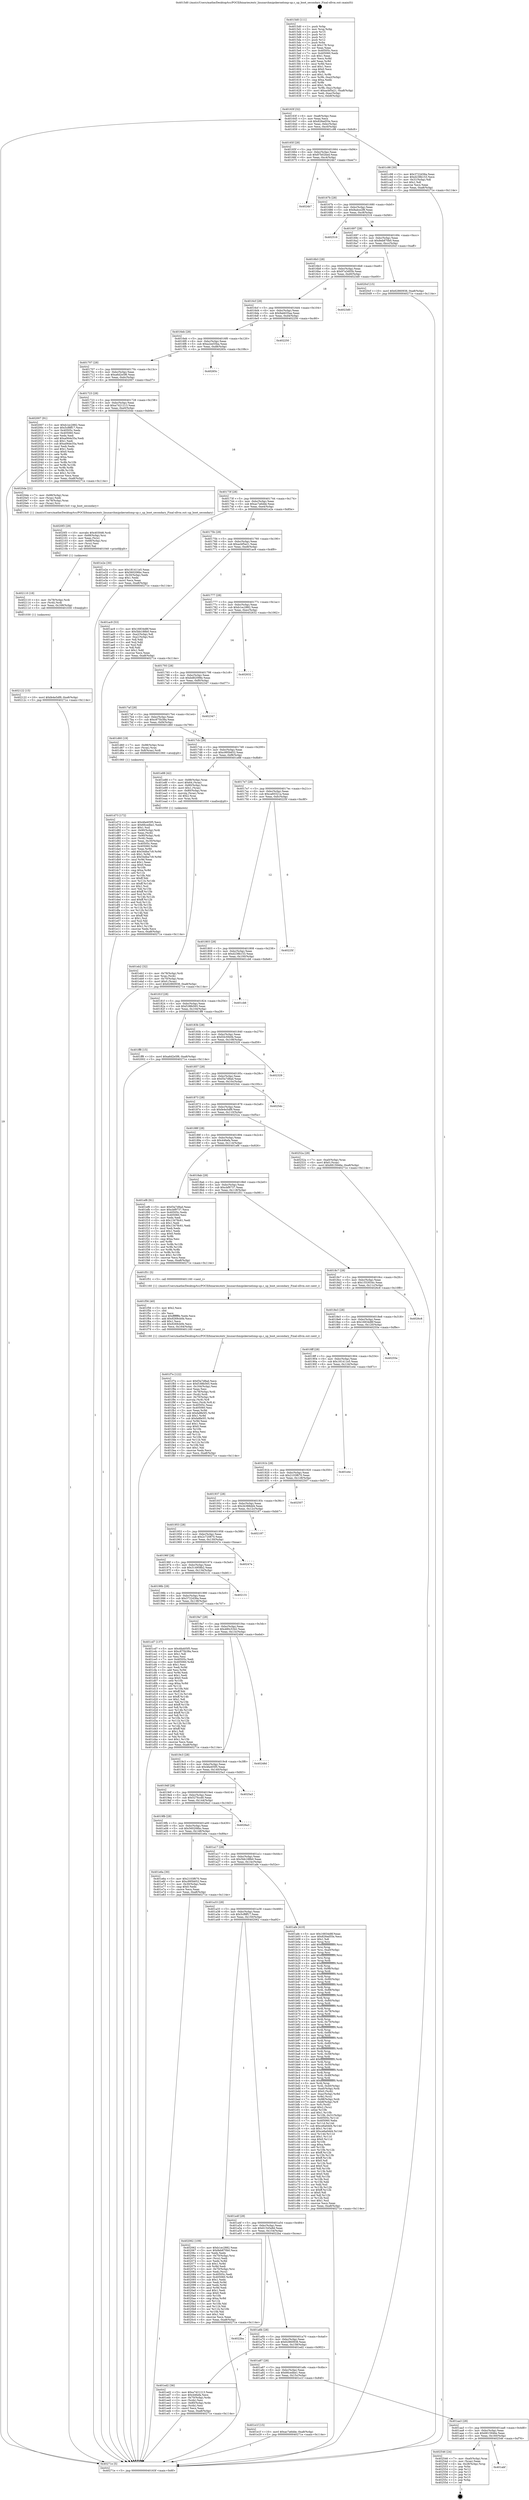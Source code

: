 digraph "0x4015d0" {
  label = "0x4015d0 (/mnt/c/Users/mathe/Desktop/tcc/POCII/binaries/extr_linuxarchmipskernelsmp-up.c_up_boot_secondary_Final-ollvm.out::main(0))"
  labelloc = "t"
  node[shape=record]

  Entry [label="",width=0.3,height=0.3,shape=circle,fillcolor=black,style=filled]
  "0x40163f" [label="{
     0x40163f [32]\l
     | [instrs]\l
     &nbsp;&nbsp;0x40163f \<+6\>: mov -0xa8(%rbp),%eax\l
     &nbsp;&nbsp;0x401645 \<+2\>: mov %eax,%ecx\l
     &nbsp;&nbsp;0x401647 \<+6\>: sub $0x826ed55e,%ecx\l
     &nbsp;&nbsp;0x40164d \<+6\>: mov %eax,-0xbc(%rbp)\l
     &nbsp;&nbsp;0x401653 \<+6\>: mov %ecx,-0xc0(%rbp)\l
     &nbsp;&nbsp;0x401659 \<+6\>: je 0000000000401c98 \<main+0x6c8\>\l
  }"]
  "0x401c98" [label="{
     0x401c98 [30]\l
     | [instrs]\l
     &nbsp;&nbsp;0x401c98 \<+5\>: mov $0x3722d36a,%eax\l
     &nbsp;&nbsp;0x401c9d \<+5\>: mov $0xd238b153,%ecx\l
     &nbsp;&nbsp;0x401ca2 \<+3\>: mov -0x31(%rbp),%dl\l
     &nbsp;&nbsp;0x401ca5 \<+3\>: test $0x1,%dl\l
     &nbsp;&nbsp;0x401ca8 \<+3\>: cmovne %ecx,%eax\l
     &nbsp;&nbsp;0x401cab \<+6\>: mov %eax,-0xa8(%rbp)\l
     &nbsp;&nbsp;0x401cb1 \<+5\>: jmp 000000000040271e \<main+0x114e\>\l
  }"]
  "0x40165f" [label="{
     0x40165f [28]\l
     | [instrs]\l
     &nbsp;&nbsp;0x40165f \<+5\>: jmp 0000000000401664 \<main+0x94\>\l
     &nbsp;&nbsp;0x401664 \<+6\>: mov -0xbc(%rbp),%eax\l
     &nbsp;&nbsp;0x40166a \<+5\>: sub $0x87b02bed,%eax\l
     &nbsp;&nbsp;0x40166f \<+6\>: mov %eax,-0xc4(%rbp)\l
     &nbsp;&nbsp;0x401675 \<+6\>: je 00000000004024b7 \<main+0xee7\>\l
  }"]
  Exit [label="",width=0.3,height=0.3,shape=circle,fillcolor=black,style=filled,peripheries=2]
  "0x4024b7" [label="{
     0x4024b7\l
  }", style=dashed]
  "0x40167b" [label="{
     0x40167b [28]\l
     | [instrs]\l
     &nbsp;&nbsp;0x40167b \<+5\>: jmp 0000000000401680 \<main+0xb0\>\l
     &nbsp;&nbsp;0x401680 \<+6\>: mov -0xbc(%rbp),%eax\l
     &nbsp;&nbsp;0x401686 \<+5\>: sub $0x8adce2f8,%eax\l
     &nbsp;&nbsp;0x40168b \<+6\>: mov %eax,-0xc8(%rbp)\l
     &nbsp;&nbsp;0x401691 \<+6\>: je 0000000000402516 \<main+0xf46\>\l
  }"]
  "0x401abf" [label="{
     0x401abf\l
  }", style=dashed]
  "0x402516" [label="{
     0x402516\l
  }", style=dashed]
  "0x401697" [label="{
     0x401697 [28]\l
     | [instrs]\l
     &nbsp;&nbsp;0x401697 \<+5\>: jmp 000000000040169c \<main+0xcc\>\l
     &nbsp;&nbsp;0x40169c \<+6\>: mov -0xbc(%rbp),%eax\l
     &nbsp;&nbsp;0x4016a2 \<+5\>: sub $0x8eb870b0,%eax\l
     &nbsp;&nbsp;0x4016a7 \<+6\>: mov %eax,-0xcc(%rbp)\l
     &nbsp;&nbsp;0x4016ad \<+6\>: je 00000000004020cf \<main+0xaff\>\l
  }"]
  "0x402546" [label="{
     0x402546 [24]\l
     | [instrs]\l
     &nbsp;&nbsp;0x402546 \<+7\>: mov -0xa0(%rbp),%rax\l
     &nbsp;&nbsp;0x40254d \<+2\>: mov (%rax),%eax\l
     &nbsp;&nbsp;0x40254f \<+4\>: lea -0x28(%rbp),%rsp\l
     &nbsp;&nbsp;0x402553 \<+1\>: pop %rbx\l
     &nbsp;&nbsp;0x402554 \<+2\>: pop %r12\l
     &nbsp;&nbsp;0x402556 \<+2\>: pop %r13\l
     &nbsp;&nbsp;0x402558 \<+2\>: pop %r14\l
     &nbsp;&nbsp;0x40255a \<+2\>: pop %r15\l
     &nbsp;&nbsp;0x40255c \<+1\>: pop %rbp\l
     &nbsp;&nbsp;0x40255d \<+1\>: ret\l
  }"]
  "0x4020cf" [label="{
     0x4020cf [15]\l
     | [instrs]\l
     &nbsp;&nbsp;0x4020cf \<+10\>: movl $0x62860938,-0xa8(%rbp)\l
     &nbsp;&nbsp;0x4020d9 \<+5\>: jmp 000000000040271e \<main+0x114e\>\l
  }"]
  "0x4016b3" [label="{
     0x4016b3 [28]\l
     | [instrs]\l
     &nbsp;&nbsp;0x4016b3 \<+5\>: jmp 00000000004016b8 \<main+0xe8\>\l
     &nbsp;&nbsp;0x4016b8 \<+6\>: mov -0xbc(%rbp),%eax\l
     &nbsp;&nbsp;0x4016be \<+5\>: sub $0x97a3d05b,%eax\l
     &nbsp;&nbsp;0x4016c3 \<+6\>: mov %eax,-0xd0(%rbp)\l
     &nbsp;&nbsp;0x4016c9 \<+6\>: je 00000000004023d0 \<main+0xe00\>\l
  }"]
  "0x402122" [label="{
     0x402122 [15]\l
     | [instrs]\l
     &nbsp;&nbsp;0x402122 \<+10\>: movl $0xfe4e5df9,-0xa8(%rbp)\l
     &nbsp;&nbsp;0x40212c \<+5\>: jmp 000000000040271e \<main+0x114e\>\l
  }"]
  "0x4023d0" [label="{
     0x4023d0\l
  }", style=dashed]
  "0x4016cf" [label="{
     0x4016cf [28]\l
     | [instrs]\l
     &nbsp;&nbsp;0x4016cf \<+5\>: jmp 00000000004016d4 \<main+0x104\>\l
     &nbsp;&nbsp;0x4016d4 \<+6\>: mov -0xbc(%rbp),%eax\l
     &nbsp;&nbsp;0x4016da \<+5\>: sub $0x9ab635aa,%eax\l
     &nbsp;&nbsp;0x4016df \<+6\>: mov %eax,-0xd4(%rbp)\l
     &nbsp;&nbsp;0x4016e5 \<+6\>: je 0000000000402250 \<main+0xc80\>\l
  }"]
  "0x402110" [label="{
     0x402110 [18]\l
     | [instrs]\l
     &nbsp;&nbsp;0x402110 \<+4\>: mov -0x78(%rbp),%rdi\l
     &nbsp;&nbsp;0x402114 \<+3\>: mov (%rdi),%rdi\l
     &nbsp;&nbsp;0x402117 \<+6\>: mov %eax,-0x168(%rbp)\l
     &nbsp;&nbsp;0x40211d \<+5\>: call 0000000000401030 \<free@plt\>\l
     | [calls]\l
     &nbsp;&nbsp;0x401030 \{1\} (unknown)\l
  }"]
  "0x402250" [label="{
     0x402250\l
  }", style=dashed]
  "0x4016eb" [label="{
     0x4016eb [28]\l
     | [instrs]\l
     &nbsp;&nbsp;0x4016eb \<+5\>: jmp 00000000004016f0 \<main+0x120\>\l
     &nbsp;&nbsp;0x4016f0 \<+6\>: mov -0xbc(%rbp),%eax\l
     &nbsp;&nbsp;0x4016f6 \<+5\>: sub $0xa2ee55ba,%eax\l
     &nbsp;&nbsp;0x4016fb \<+6\>: mov %eax,-0xd8(%rbp)\l
     &nbsp;&nbsp;0x401701 \<+6\>: je 000000000040265c \<main+0x108c\>\l
  }"]
  "0x4020f3" [label="{
     0x4020f3 [29]\l
     | [instrs]\l
     &nbsp;&nbsp;0x4020f3 \<+10\>: movabs $0x4030d6,%rdi\l
     &nbsp;&nbsp;0x4020fd \<+4\>: mov -0x68(%rbp),%rsi\l
     &nbsp;&nbsp;0x402101 \<+2\>: mov %eax,(%rsi)\l
     &nbsp;&nbsp;0x402103 \<+4\>: mov -0x68(%rbp),%rsi\l
     &nbsp;&nbsp;0x402107 \<+2\>: mov (%rsi),%esi\l
     &nbsp;&nbsp;0x402109 \<+2\>: mov $0x0,%al\l
     &nbsp;&nbsp;0x40210b \<+5\>: call 0000000000401040 \<printf@plt\>\l
     | [calls]\l
     &nbsp;&nbsp;0x401040 \{1\} (unknown)\l
  }"]
  "0x40265c" [label="{
     0x40265c\l
  }", style=dashed]
  "0x401707" [label="{
     0x401707 [28]\l
     | [instrs]\l
     &nbsp;&nbsp;0x401707 \<+5\>: jmp 000000000040170c \<main+0x13c\>\l
     &nbsp;&nbsp;0x40170c \<+6\>: mov -0xbc(%rbp),%eax\l
     &nbsp;&nbsp;0x401712 \<+5\>: sub $0xa6d2e5f6,%eax\l
     &nbsp;&nbsp;0x401717 \<+6\>: mov %eax,-0xdc(%rbp)\l
     &nbsp;&nbsp;0x40171d \<+6\>: je 0000000000402007 \<main+0xa37\>\l
  }"]
  "0x401f7e" [label="{
     0x401f7e [122]\l
     | [instrs]\l
     &nbsp;&nbsp;0x401f7e \<+5\>: mov $0xf3a7d8ad,%ecx\l
     &nbsp;&nbsp;0x401f83 \<+5\>: mov $0xf188b565,%edx\l
     &nbsp;&nbsp;0x401f88 \<+6\>: mov -0x164(%rbp),%esi\l
     &nbsp;&nbsp;0x401f8e \<+3\>: imul %eax,%esi\l
     &nbsp;&nbsp;0x401f91 \<+4\>: mov -0x78(%rbp),%rdi\l
     &nbsp;&nbsp;0x401f95 \<+3\>: mov (%rdi),%rdi\l
     &nbsp;&nbsp;0x401f98 \<+4\>: mov -0x70(%rbp),%r8\l
     &nbsp;&nbsp;0x401f9c \<+3\>: movslq (%r8),%r8\l
     &nbsp;&nbsp;0x401f9f \<+4\>: mov %esi,(%rdi,%r8,4)\l
     &nbsp;&nbsp;0x401fa3 \<+7\>: mov 0x40505c,%eax\l
     &nbsp;&nbsp;0x401faa \<+7\>: mov 0x405060,%esi\l
     &nbsp;&nbsp;0x401fb1 \<+3\>: mov %eax,%r9d\l
     &nbsp;&nbsp;0x401fb4 \<+7\>: add $0xfa8fe5f1,%r9d\l
     &nbsp;&nbsp;0x401fbb \<+4\>: sub $0x1,%r9d\l
     &nbsp;&nbsp;0x401fbf \<+7\>: sub $0xfa8fe5f1,%r9d\l
     &nbsp;&nbsp;0x401fc6 \<+4\>: imul %r9d,%eax\l
     &nbsp;&nbsp;0x401fca \<+3\>: and $0x1,%eax\l
     &nbsp;&nbsp;0x401fcd \<+3\>: cmp $0x0,%eax\l
     &nbsp;&nbsp;0x401fd0 \<+4\>: sete %r10b\l
     &nbsp;&nbsp;0x401fd4 \<+3\>: cmp $0xa,%esi\l
     &nbsp;&nbsp;0x401fd7 \<+4\>: setl %r11b\l
     &nbsp;&nbsp;0x401fdb \<+3\>: mov %r10b,%bl\l
     &nbsp;&nbsp;0x401fde \<+3\>: and %r11b,%bl\l
     &nbsp;&nbsp;0x401fe1 \<+3\>: xor %r11b,%r10b\l
     &nbsp;&nbsp;0x401fe4 \<+3\>: or %r10b,%bl\l
     &nbsp;&nbsp;0x401fe7 \<+3\>: test $0x1,%bl\l
     &nbsp;&nbsp;0x401fea \<+3\>: cmovne %edx,%ecx\l
     &nbsp;&nbsp;0x401fed \<+6\>: mov %ecx,-0xa8(%rbp)\l
     &nbsp;&nbsp;0x401ff3 \<+5\>: jmp 000000000040271e \<main+0x114e\>\l
  }"]
  "0x402007" [label="{
     0x402007 [91]\l
     | [instrs]\l
     &nbsp;&nbsp;0x402007 \<+5\>: mov $0xb1ec2882,%eax\l
     &nbsp;&nbsp;0x40200c \<+5\>: mov $0x5cf8ff17,%ecx\l
     &nbsp;&nbsp;0x402011 \<+7\>: mov 0x40505c,%edx\l
     &nbsp;&nbsp;0x402018 \<+7\>: mov 0x405060,%esi\l
     &nbsp;&nbsp;0x40201f \<+2\>: mov %edx,%edi\l
     &nbsp;&nbsp;0x402021 \<+6\>: add $0xa06de35a,%edi\l
     &nbsp;&nbsp;0x402027 \<+3\>: sub $0x1,%edi\l
     &nbsp;&nbsp;0x40202a \<+6\>: sub $0xa06de35a,%edi\l
     &nbsp;&nbsp;0x402030 \<+3\>: imul %edi,%edx\l
     &nbsp;&nbsp;0x402033 \<+3\>: and $0x1,%edx\l
     &nbsp;&nbsp;0x402036 \<+3\>: cmp $0x0,%edx\l
     &nbsp;&nbsp;0x402039 \<+4\>: sete %r8b\l
     &nbsp;&nbsp;0x40203d \<+3\>: cmp $0xa,%esi\l
     &nbsp;&nbsp;0x402040 \<+4\>: setl %r9b\l
     &nbsp;&nbsp;0x402044 \<+3\>: mov %r8b,%r10b\l
     &nbsp;&nbsp;0x402047 \<+3\>: and %r9b,%r10b\l
     &nbsp;&nbsp;0x40204a \<+3\>: xor %r9b,%r8b\l
     &nbsp;&nbsp;0x40204d \<+3\>: or %r8b,%r10b\l
     &nbsp;&nbsp;0x402050 \<+4\>: test $0x1,%r10b\l
     &nbsp;&nbsp;0x402054 \<+3\>: cmovne %ecx,%eax\l
     &nbsp;&nbsp;0x402057 \<+6\>: mov %eax,-0xa8(%rbp)\l
     &nbsp;&nbsp;0x40205d \<+5\>: jmp 000000000040271e \<main+0x114e\>\l
  }"]
  "0x401723" [label="{
     0x401723 [28]\l
     | [instrs]\l
     &nbsp;&nbsp;0x401723 \<+5\>: jmp 0000000000401728 \<main+0x158\>\l
     &nbsp;&nbsp;0x401728 \<+6\>: mov -0xbc(%rbp),%eax\l
     &nbsp;&nbsp;0x40172e \<+5\>: sub $0xa7421213,%eax\l
     &nbsp;&nbsp;0x401733 \<+6\>: mov %eax,-0xe0(%rbp)\l
     &nbsp;&nbsp;0x401739 \<+6\>: je 00000000004020de \<main+0xb0e\>\l
  }"]
  "0x401f56" [label="{
     0x401f56 [40]\l
     | [instrs]\l
     &nbsp;&nbsp;0x401f56 \<+5\>: mov $0x2,%ecx\l
     &nbsp;&nbsp;0x401f5b \<+1\>: cltd\l
     &nbsp;&nbsp;0x401f5c \<+2\>: idiv %ecx\l
     &nbsp;&nbsp;0x401f5e \<+6\>: imul $0xfffffffe,%edx,%ecx\l
     &nbsp;&nbsp;0x401f64 \<+6\>: add $0x9269cb0b,%ecx\l
     &nbsp;&nbsp;0x401f6a \<+3\>: add $0x1,%ecx\l
     &nbsp;&nbsp;0x401f6d \<+6\>: sub $0x9269cb0b,%ecx\l
     &nbsp;&nbsp;0x401f73 \<+6\>: mov %ecx,-0x164(%rbp)\l
     &nbsp;&nbsp;0x401f79 \<+5\>: call 0000000000401160 \<next_i\>\l
     | [calls]\l
     &nbsp;&nbsp;0x401160 \{1\} (/mnt/c/Users/mathe/Desktop/tcc/POCII/binaries/extr_linuxarchmipskernelsmp-up.c_up_boot_secondary_Final-ollvm.out::next_i)\l
  }"]
  "0x4020de" [label="{
     0x4020de [21]\l
     | [instrs]\l
     &nbsp;&nbsp;0x4020de \<+7\>: mov -0x88(%rbp),%rax\l
     &nbsp;&nbsp;0x4020e5 \<+2\>: mov (%rax),%edi\l
     &nbsp;&nbsp;0x4020e7 \<+4\>: mov -0x78(%rbp),%rax\l
     &nbsp;&nbsp;0x4020eb \<+3\>: mov (%rax),%rsi\l
     &nbsp;&nbsp;0x4020ee \<+5\>: call 00000000004015c0 \<up_boot_secondary\>\l
     | [calls]\l
     &nbsp;&nbsp;0x4015c0 \{1\} (/mnt/c/Users/mathe/Desktop/tcc/POCII/binaries/extr_linuxarchmipskernelsmp-up.c_up_boot_secondary_Final-ollvm.out::up_boot_secondary)\l
  }"]
  "0x40173f" [label="{
     0x40173f [28]\l
     | [instrs]\l
     &nbsp;&nbsp;0x40173f \<+5\>: jmp 0000000000401744 \<main+0x174\>\l
     &nbsp;&nbsp;0x401744 \<+6\>: mov -0xbc(%rbp),%eax\l
     &nbsp;&nbsp;0x40174a \<+5\>: sub $0xac7a6dde,%eax\l
     &nbsp;&nbsp;0x40174f \<+6\>: mov %eax,-0xe4(%rbp)\l
     &nbsp;&nbsp;0x401755 \<+6\>: je 0000000000401e2e \<main+0x85e\>\l
  }"]
  "0x401eb2" [label="{
     0x401eb2 [32]\l
     | [instrs]\l
     &nbsp;&nbsp;0x401eb2 \<+4\>: mov -0x78(%rbp),%rdi\l
     &nbsp;&nbsp;0x401eb6 \<+3\>: mov %rax,(%rdi)\l
     &nbsp;&nbsp;0x401eb9 \<+4\>: mov -0x70(%rbp),%rax\l
     &nbsp;&nbsp;0x401ebd \<+6\>: movl $0x0,(%rax)\l
     &nbsp;&nbsp;0x401ec3 \<+10\>: movl $0x62860938,-0xa8(%rbp)\l
     &nbsp;&nbsp;0x401ecd \<+5\>: jmp 000000000040271e \<main+0x114e\>\l
  }"]
  "0x401e2e" [label="{
     0x401e2e [30]\l
     | [instrs]\l
     &nbsp;&nbsp;0x401e2e \<+5\>: mov $0x181411e5,%eax\l
     &nbsp;&nbsp;0x401e33 \<+5\>: mov $0x560206bc,%ecx\l
     &nbsp;&nbsp;0x401e38 \<+3\>: mov -0x30(%rbp),%edx\l
     &nbsp;&nbsp;0x401e3b \<+3\>: cmp $0x1,%edx\l
     &nbsp;&nbsp;0x401e3e \<+3\>: cmovl %ecx,%eax\l
     &nbsp;&nbsp;0x401e41 \<+6\>: mov %eax,-0xa8(%rbp)\l
     &nbsp;&nbsp;0x401e47 \<+5\>: jmp 000000000040271e \<main+0x114e\>\l
  }"]
  "0x40175b" [label="{
     0x40175b [28]\l
     | [instrs]\l
     &nbsp;&nbsp;0x40175b \<+5\>: jmp 0000000000401760 \<main+0x190\>\l
     &nbsp;&nbsp;0x401760 \<+6\>: mov -0xbc(%rbp),%eax\l
     &nbsp;&nbsp;0x401766 \<+5\>: sub $0xacbf5a21,%eax\l
     &nbsp;&nbsp;0x40176b \<+6\>: mov %eax,-0xe8(%rbp)\l
     &nbsp;&nbsp;0x401771 \<+6\>: je 0000000000401ac9 \<main+0x4f9\>\l
  }"]
  "0x401aa3" [label="{
     0x401aa3 [28]\l
     | [instrs]\l
     &nbsp;&nbsp;0x401aa3 \<+5\>: jmp 0000000000401aa8 \<main+0x4d8\>\l
     &nbsp;&nbsp;0x401aa8 \<+6\>: mov -0xbc(%rbp),%eax\l
     &nbsp;&nbsp;0x401aae \<+5\>: sub $0x6815946e,%eax\l
     &nbsp;&nbsp;0x401ab3 \<+6\>: mov %eax,-0x160(%rbp)\l
     &nbsp;&nbsp;0x401ab9 \<+6\>: je 0000000000402546 \<main+0xf76\>\l
  }"]
  "0x401ac9" [label="{
     0x401ac9 [53]\l
     | [instrs]\l
     &nbsp;&nbsp;0x401ac9 \<+5\>: mov $0x16834d8f,%eax\l
     &nbsp;&nbsp;0x401ace \<+5\>: mov $0x5bb188b0,%ecx\l
     &nbsp;&nbsp;0x401ad3 \<+6\>: mov -0xa2(%rbp),%dl\l
     &nbsp;&nbsp;0x401ad9 \<+7\>: mov -0xa1(%rbp),%sil\l
     &nbsp;&nbsp;0x401ae0 \<+3\>: mov %dl,%dil\l
     &nbsp;&nbsp;0x401ae3 \<+3\>: and %sil,%dil\l
     &nbsp;&nbsp;0x401ae6 \<+3\>: xor %sil,%dl\l
     &nbsp;&nbsp;0x401ae9 \<+3\>: or %dl,%dil\l
     &nbsp;&nbsp;0x401aec \<+4\>: test $0x1,%dil\l
     &nbsp;&nbsp;0x401af0 \<+3\>: cmovne %ecx,%eax\l
     &nbsp;&nbsp;0x401af3 \<+6\>: mov %eax,-0xa8(%rbp)\l
     &nbsp;&nbsp;0x401af9 \<+5\>: jmp 000000000040271e \<main+0x114e\>\l
  }"]
  "0x401777" [label="{
     0x401777 [28]\l
     | [instrs]\l
     &nbsp;&nbsp;0x401777 \<+5\>: jmp 000000000040177c \<main+0x1ac\>\l
     &nbsp;&nbsp;0x40177c \<+6\>: mov -0xbc(%rbp),%eax\l
     &nbsp;&nbsp;0x401782 \<+5\>: sub $0xb1ec2882,%eax\l
     &nbsp;&nbsp;0x401787 \<+6\>: mov %eax,-0xec(%rbp)\l
     &nbsp;&nbsp;0x40178d \<+6\>: je 0000000000402632 \<main+0x1062\>\l
  }"]
  "0x40271e" [label="{
     0x40271e [5]\l
     | [instrs]\l
     &nbsp;&nbsp;0x40271e \<+5\>: jmp 000000000040163f \<main+0x6f\>\l
  }"]
  "0x4015d0" [label="{
     0x4015d0 [111]\l
     | [instrs]\l
     &nbsp;&nbsp;0x4015d0 \<+1\>: push %rbp\l
     &nbsp;&nbsp;0x4015d1 \<+3\>: mov %rsp,%rbp\l
     &nbsp;&nbsp;0x4015d4 \<+2\>: push %r15\l
     &nbsp;&nbsp;0x4015d6 \<+2\>: push %r14\l
     &nbsp;&nbsp;0x4015d8 \<+2\>: push %r13\l
     &nbsp;&nbsp;0x4015da \<+2\>: push %r12\l
     &nbsp;&nbsp;0x4015dc \<+1\>: push %rbx\l
     &nbsp;&nbsp;0x4015dd \<+7\>: sub $0x178,%rsp\l
     &nbsp;&nbsp;0x4015e4 \<+2\>: xor %eax,%eax\l
     &nbsp;&nbsp;0x4015e6 \<+7\>: mov 0x40505c,%ecx\l
     &nbsp;&nbsp;0x4015ed \<+7\>: mov 0x405060,%edx\l
     &nbsp;&nbsp;0x4015f4 \<+3\>: sub $0x1,%eax\l
     &nbsp;&nbsp;0x4015f7 \<+3\>: mov %ecx,%r8d\l
     &nbsp;&nbsp;0x4015fa \<+3\>: add %eax,%r8d\l
     &nbsp;&nbsp;0x4015fd \<+4\>: imul %r8d,%ecx\l
     &nbsp;&nbsp;0x401601 \<+3\>: and $0x1,%ecx\l
     &nbsp;&nbsp;0x401604 \<+3\>: cmp $0x0,%ecx\l
     &nbsp;&nbsp;0x401607 \<+4\>: sete %r9b\l
     &nbsp;&nbsp;0x40160b \<+4\>: and $0x1,%r9b\l
     &nbsp;&nbsp;0x40160f \<+7\>: mov %r9b,-0xa2(%rbp)\l
     &nbsp;&nbsp;0x401616 \<+3\>: cmp $0xa,%edx\l
     &nbsp;&nbsp;0x401619 \<+4\>: setl %r9b\l
     &nbsp;&nbsp;0x40161d \<+4\>: and $0x1,%r9b\l
     &nbsp;&nbsp;0x401621 \<+7\>: mov %r9b,-0xa1(%rbp)\l
     &nbsp;&nbsp;0x401628 \<+10\>: movl $0xacbf5a21,-0xa8(%rbp)\l
     &nbsp;&nbsp;0x401632 \<+6\>: mov %edi,-0xac(%rbp)\l
     &nbsp;&nbsp;0x401638 \<+7\>: mov %rsi,-0xb8(%rbp)\l
  }"]
  "0x401e1f" [label="{
     0x401e1f [15]\l
     | [instrs]\l
     &nbsp;&nbsp;0x401e1f \<+10\>: movl $0xac7a6dde,-0xa8(%rbp)\l
     &nbsp;&nbsp;0x401e29 \<+5\>: jmp 000000000040271e \<main+0x114e\>\l
  }"]
  "0x402632" [label="{
     0x402632\l
  }", style=dashed]
  "0x401793" [label="{
     0x401793 [28]\l
     | [instrs]\l
     &nbsp;&nbsp;0x401793 \<+5\>: jmp 0000000000401798 \<main+0x1c8\>\l
     &nbsp;&nbsp;0x401798 \<+6\>: mov -0xbc(%rbp),%eax\l
     &nbsp;&nbsp;0x40179e \<+5\>: sub $0xbd82098e,%eax\l
     &nbsp;&nbsp;0x4017a3 \<+6\>: mov %eax,-0xf0(%rbp)\l
     &nbsp;&nbsp;0x4017a9 \<+6\>: je 0000000000402347 \<main+0xd77\>\l
  }"]
  "0x401a87" [label="{
     0x401a87 [28]\l
     | [instrs]\l
     &nbsp;&nbsp;0x401a87 \<+5\>: jmp 0000000000401a8c \<main+0x4bc\>\l
     &nbsp;&nbsp;0x401a8c \<+6\>: mov -0xbc(%rbp),%eax\l
     &nbsp;&nbsp;0x401a92 \<+5\>: sub $0x66cedbe1,%eax\l
     &nbsp;&nbsp;0x401a97 \<+6\>: mov %eax,-0x15c(%rbp)\l
     &nbsp;&nbsp;0x401a9d \<+6\>: je 0000000000401e1f \<main+0x84f\>\l
  }"]
  "0x402347" [label="{
     0x402347\l
  }", style=dashed]
  "0x4017af" [label="{
     0x4017af [28]\l
     | [instrs]\l
     &nbsp;&nbsp;0x4017af \<+5\>: jmp 00000000004017b4 \<main+0x1e4\>\l
     &nbsp;&nbsp;0x4017b4 \<+6\>: mov -0xbc(%rbp),%eax\l
     &nbsp;&nbsp;0x4017ba \<+5\>: sub $0xc875b38a,%eax\l
     &nbsp;&nbsp;0x4017bf \<+6\>: mov %eax,-0xf4(%rbp)\l
     &nbsp;&nbsp;0x4017c5 \<+6\>: je 0000000000401d60 \<main+0x790\>\l
  }"]
  "0x401ed2" [label="{
     0x401ed2 [36]\l
     | [instrs]\l
     &nbsp;&nbsp;0x401ed2 \<+5\>: mov $0xa7421213,%eax\l
     &nbsp;&nbsp;0x401ed7 \<+5\>: mov $0x446efa,%ecx\l
     &nbsp;&nbsp;0x401edc \<+4\>: mov -0x70(%rbp),%rdx\l
     &nbsp;&nbsp;0x401ee0 \<+2\>: mov (%rdx),%esi\l
     &nbsp;&nbsp;0x401ee2 \<+4\>: mov -0x80(%rbp),%rdx\l
     &nbsp;&nbsp;0x401ee6 \<+2\>: cmp (%rdx),%esi\l
     &nbsp;&nbsp;0x401ee8 \<+3\>: cmovl %ecx,%eax\l
     &nbsp;&nbsp;0x401eeb \<+6\>: mov %eax,-0xa8(%rbp)\l
     &nbsp;&nbsp;0x401ef1 \<+5\>: jmp 000000000040271e \<main+0x114e\>\l
  }"]
  "0x401d60" [label="{
     0x401d60 [19]\l
     | [instrs]\l
     &nbsp;&nbsp;0x401d60 \<+7\>: mov -0x98(%rbp),%rax\l
     &nbsp;&nbsp;0x401d67 \<+3\>: mov (%rax),%rax\l
     &nbsp;&nbsp;0x401d6a \<+4\>: mov 0x8(%rax),%rdi\l
     &nbsp;&nbsp;0x401d6e \<+5\>: call 0000000000401060 \<atoi@plt\>\l
     | [calls]\l
     &nbsp;&nbsp;0x401060 \{1\} (unknown)\l
  }"]
  "0x4017cb" [label="{
     0x4017cb [28]\l
     | [instrs]\l
     &nbsp;&nbsp;0x4017cb \<+5\>: jmp 00000000004017d0 \<main+0x200\>\l
     &nbsp;&nbsp;0x4017d0 \<+6\>: mov -0xbc(%rbp),%eax\l
     &nbsp;&nbsp;0x4017d6 \<+5\>: sub $0xc995b652,%eax\l
     &nbsp;&nbsp;0x4017db \<+6\>: mov %eax,-0xf8(%rbp)\l
     &nbsp;&nbsp;0x4017e1 \<+6\>: je 0000000000401e88 \<main+0x8b8\>\l
  }"]
  "0x401a6b" [label="{
     0x401a6b [28]\l
     | [instrs]\l
     &nbsp;&nbsp;0x401a6b \<+5\>: jmp 0000000000401a70 \<main+0x4a0\>\l
     &nbsp;&nbsp;0x401a70 \<+6\>: mov -0xbc(%rbp),%eax\l
     &nbsp;&nbsp;0x401a76 \<+5\>: sub $0x62860938,%eax\l
     &nbsp;&nbsp;0x401a7b \<+6\>: mov %eax,-0x158(%rbp)\l
     &nbsp;&nbsp;0x401a81 \<+6\>: je 0000000000401ed2 \<main+0x902\>\l
  }"]
  "0x401e88" [label="{
     0x401e88 [42]\l
     | [instrs]\l
     &nbsp;&nbsp;0x401e88 \<+7\>: mov -0x88(%rbp),%rax\l
     &nbsp;&nbsp;0x401e8f \<+6\>: movl $0x64,(%rax)\l
     &nbsp;&nbsp;0x401e95 \<+4\>: mov -0x80(%rbp),%rax\l
     &nbsp;&nbsp;0x401e99 \<+6\>: movl $0x1,(%rax)\l
     &nbsp;&nbsp;0x401e9f \<+4\>: mov -0x80(%rbp),%rax\l
     &nbsp;&nbsp;0x401ea3 \<+3\>: movslq (%rax),%rax\l
     &nbsp;&nbsp;0x401ea6 \<+4\>: shl $0x2,%rax\l
     &nbsp;&nbsp;0x401eaa \<+3\>: mov %rax,%rdi\l
     &nbsp;&nbsp;0x401ead \<+5\>: call 0000000000401050 \<malloc@plt\>\l
     | [calls]\l
     &nbsp;&nbsp;0x401050 \{1\} (unknown)\l
  }"]
  "0x4017e7" [label="{
     0x4017e7 [28]\l
     | [instrs]\l
     &nbsp;&nbsp;0x4017e7 \<+5\>: jmp 00000000004017ec \<main+0x21c\>\l
     &nbsp;&nbsp;0x4017ec \<+6\>: mov -0xbc(%rbp),%eax\l
     &nbsp;&nbsp;0x4017f2 \<+5\>: sub $0xca60321a,%eax\l
     &nbsp;&nbsp;0x4017f7 \<+6\>: mov %eax,-0xfc(%rbp)\l
     &nbsp;&nbsp;0x4017fd \<+6\>: je 000000000040225f \<main+0xc8f\>\l
  }"]
  "0x4022ba" [label="{
     0x4022ba\l
  }", style=dashed]
  "0x40225f" [label="{
     0x40225f\l
  }", style=dashed]
  "0x401803" [label="{
     0x401803 [28]\l
     | [instrs]\l
     &nbsp;&nbsp;0x401803 \<+5\>: jmp 0000000000401808 \<main+0x238\>\l
     &nbsp;&nbsp;0x401808 \<+6\>: mov -0xbc(%rbp),%eax\l
     &nbsp;&nbsp;0x40180e \<+5\>: sub $0xd238b153,%eax\l
     &nbsp;&nbsp;0x401813 \<+6\>: mov %eax,-0x100(%rbp)\l
     &nbsp;&nbsp;0x401819 \<+6\>: je 0000000000401cb6 \<main+0x6e6\>\l
  }"]
  "0x401a4f" [label="{
     0x401a4f [28]\l
     | [instrs]\l
     &nbsp;&nbsp;0x401a4f \<+5\>: jmp 0000000000401a54 \<main+0x484\>\l
     &nbsp;&nbsp;0x401a54 \<+6\>: mov -0xbc(%rbp),%eax\l
     &nbsp;&nbsp;0x401a5a \<+5\>: sub $0x61545e8d,%eax\l
     &nbsp;&nbsp;0x401a5f \<+6\>: mov %eax,-0x154(%rbp)\l
     &nbsp;&nbsp;0x401a65 \<+6\>: je 00000000004022ba \<main+0xcea\>\l
  }"]
  "0x401cb6" [label="{
     0x401cb6\l
  }", style=dashed]
  "0x40181f" [label="{
     0x40181f [28]\l
     | [instrs]\l
     &nbsp;&nbsp;0x40181f \<+5\>: jmp 0000000000401824 \<main+0x254\>\l
     &nbsp;&nbsp;0x401824 \<+6\>: mov -0xbc(%rbp),%eax\l
     &nbsp;&nbsp;0x40182a \<+5\>: sub $0xf188b565,%eax\l
     &nbsp;&nbsp;0x40182f \<+6\>: mov %eax,-0x104(%rbp)\l
     &nbsp;&nbsp;0x401835 \<+6\>: je 0000000000401ff8 \<main+0xa28\>\l
  }"]
  "0x402062" [label="{
     0x402062 [109]\l
     | [instrs]\l
     &nbsp;&nbsp;0x402062 \<+5\>: mov $0xb1ec2882,%eax\l
     &nbsp;&nbsp;0x402067 \<+5\>: mov $0x8eb870b0,%ecx\l
     &nbsp;&nbsp;0x40206c \<+2\>: xor %edx,%edx\l
     &nbsp;&nbsp;0x40206e \<+4\>: mov -0x70(%rbp),%rsi\l
     &nbsp;&nbsp;0x402072 \<+2\>: mov (%rsi),%edi\l
     &nbsp;&nbsp;0x402074 \<+3\>: mov %edx,%r8d\l
     &nbsp;&nbsp;0x402077 \<+4\>: sub $0x1,%r8d\l
     &nbsp;&nbsp;0x40207b \<+3\>: sub %r8d,%edi\l
     &nbsp;&nbsp;0x40207e \<+4\>: mov -0x70(%rbp),%rsi\l
     &nbsp;&nbsp;0x402082 \<+2\>: mov %edi,(%rsi)\l
     &nbsp;&nbsp;0x402084 \<+7\>: mov 0x40505c,%edi\l
     &nbsp;&nbsp;0x40208b \<+8\>: mov 0x405060,%r8d\l
     &nbsp;&nbsp;0x402093 \<+3\>: sub $0x1,%edx\l
     &nbsp;&nbsp;0x402096 \<+3\>: mov %edi,%r9d\l
     &nbsp;&nbsp;0x402099 \<+3\>: add %edx,%r9d\l
     &nbsp;&nbsp;0x40209c \<+4\>: imul %r9d,%edi\l
     &nbsp;&nbsp;0x4020a0 \<+3\>: and $0x1,%edi\l
     &nbsp;&nbsp;0x4020a3 \<+3\>: cmp $0x0,%edi\l
     &nbsp;&nbsp;0x4020a6 \<+4\>: sete %r10b\l
     &nbsp;&nbsp;0x4020aa \<+4\>: cmp $0xa,%r8d\l
     &nbsp;&nbsp;0x4020ae \<+4\>: setl %r11b\l
     &nbsp;&nbsp;0x4020b2 \<+3\>: mov %r10b,%bl\l
     &nbsp;&nbsp;0x4020b5 \<+3\>: and %r11b,%bl\l
     &nbsp;&nbsp;0x4020b8 \<+3\>: xor %r11b,%r10b\l
     &nbsp;&nbsp;0x4020bb \<+3\>: or %r10b,%bl\l
     &nbsp;&nbsp;0x4020be \<+3\>: test $0x1,%bl\l
     &nbsp;&nbsp;0x4020c1 \<+3\>: cmovne %ecx,%eax\l
     &nbsp;&nbsp;0x4020c4 \<+6\>: mov %eax,-0xa8(%rbp)\l
     &nbsp;&nbsp;0x4020ca \<+5\>: jmp 000000000040271e \<main+0x114e\>\l
  }"]
  "0x401ff8" [label="{
     0x401ff8 [15]\l
     | [instrs]\l
     &nbsp;&nbsp;0x401ff8 \<+10\>: movl $0xa6d2e5f6,-0xa8(%rbp)\l
     &nbsp;&nbsp;0x402002 \<+5\>: jmp 000000000040271e \<main+0x114e\>\l
  }"]
  "0x40183b" [label="{
     0x40183b [28]\l
     | [instrs]\l
     &nbsp;&nbsp;0x40183b \<+5\>: jmp 0000000000401840 \<main+0x270\>\l
     &nbsp;&nbsp;0x401840 \<+6\>: mov -0xbc(%rbp),%eax\l
     &nbsp;&nbsp;0x401846 \<+5\>: sub $0xf2b30b0b,%eax\l
     &nbsp;&nbsp;0x40184b \<+6\>: mov %eax,-0x108(%rbp)\l
     &nbsp;&nbsp;0x401851 \<+6\>: je 0000000000402329 \<main+0xd59\>\l
  }"]
  "0x401d73" [label="{
     0x401d73 [172]\l
     | [instrs]\l
     &nbsp;&nbsp;0x401d73 \<+5\>: mov $0x4fa405f5,%ecx\l
     &nbsp;&nbsp;0x401d78 \<+5\>: mov $0x66cedbe1,%edx\l
     &nbsp;&nbsp;0x401d7d \<+3\>: mov $0x1,%sil\l
     &nbsp;&nbsp;0x401d80 \<+7\>: mov -0x90(%rbp),%rdi\l
     &nbsp;&nbsp;0x401d87 \<+2\>: mov %eax,(%rdi)\l
     &nbsp;&nbsp;0x401d89 \<+7\>: mov -0x90(%rbp),%rdi\l
     &nbsp;&nbsp;0x401d90 \<+2\>: mov (%rdi),%eax\l
     &nbsp;&nbsp;0x401d92 \<+3\>: mov %eax,-0x30(%rbp)\l
     &nbsp;&nbsp;0x401d95 \<+7\>: mov 0x40505c,%eax\l
     &nbsp;&nbsp;0x401d9c \<+8\>: mov 0x405060,%r8d\l
     &nbsp;&nbsp;0x401da4 \<+3\>: mov %eax,%r9d\l
     &nbsp;&nbsp;0x401da7 \<+7\>: add $0x54dba7c9,%r9d\l
     &nbsp;&nbsp;0x401dae \<+4\>: sub $0x1,%r9d\l
     &nbsp;&nbsp;0x401db2 \<+7\>: sub $0x54dba7c9,%r9d\l
     &nbsp;&nbsp;0x401db9 \<+4\>: imul %r9d,%eax\l
     &nbsp;&nbsp;0x401dbd \<+3\>: and $0x1,%eax\l
     &nbsp;&nbsp;0x401dc0 \<+3\>: cmp $0x0,%eax\l
     &nbsp;&nbsp;0x401dc3 \<+4\>: sete %r10b\l
     &nbsp;&nbsp;0x401dc7 \<+4\>: cmp $0xa,%r8d\l
     &nbsp;&nbsp;0x401dcb \<+4\>: setl %r11b\l
     &nbsp;&nbsp;0x401dcf \<+3\>: mov %r10b,%bl\l
     &nbsp;&nbsp;0x401dd2 \<+3\>: xor $0xff,%bl\l
     &nbsp;&nbsp;0x401dd5 \<+3\>: mov %r11b,%r14b\l
     &nbsp;&nbsp;0x401dd8 \<+4\>: xor $0xff,%r14b\l
     &nbsp;&nbsp;0x401ddc \<+4\>: xor $0x1,%sil\l
     &nbsp;&nbsp;0x401de0 \<+3\>: mov %bl,%r15b\l
     &nbsp;&nbsp;0x401de3 \<+4\>: and $0xff,%r15b\l
     &nbsp;&nbsp;0x401de7 \<+3\>: and %sil,%r10b\l
     &nbsp;&nbsp;0x401dea \<+3\>: mov %r14b,%r12b\l
     &nbsp;&nbsp;0x401ded \<+4\>: and $0xff,%r12b\l
     &nbsp;&nbsp;0x401df1 \<+3\>: and %sil,%r11b\l
     &nbsp;&nbsp;0x401df4 \<+3\>: or %r10b,%r15b\l
     &nbsp;&nbsp;0x401df7 \<+3\>: or %r11b,%r12b\l
     &nbsp;&nbsp;0x401dfa \<+3\>: xor %r12b,%r15b\l
     &nbsp;&nbsp;0x401dfd \<+3\>: or %r14b,%bl\l
     &nbsp;&nbsp;0x401e00 \<+3\>: xor $0xff,%bl\l
     &nbsp;&nbsp;0x401e03 \<+4\>: or $0x1,%sil\l
     &nbsp;&nbsp;0x401e07 \<+3\>: and %sil,%bl\l
     &nbsp;&nbsp;0x401e0a \<+3\>: or %bl,%r15b\l
     &nbsp;&nbsp;0x401e0d \<+4\>: test $0x1,%r15b\l
     &nbsp;&nbsp;0x401e11 \<+3\>: cmovne %edx,%ecx\l
     &nbsp;&nbsp;0x401e14 \<+6\>: mov %ecx,-0xa8(%rbp)\l
     &nbsp;&nbsp;0x401e1a \<+5\>: jmp 000000000040271e \<main+0x114e\>\l
  }"]
  "0x402329" [label="{
     0x402329\l
  }", style=dashed]
  "0x401857" [label="{
     0x401857 [28]\l
     | [instrs]\l
     &nbsp;&nbsp;0x401857 \<+5\>: jmp 000000000040185c \<main+0x28c\>\l
     &nbsp;&nbsp;0x40185c \<+6\>: mov -0xbc(%rbp),%eax\l
     &nbsp;&nbsp;0x401862 \<+5\>: sub $0xf3a7d8ad,%eax\l
     &nbsp;&nbsp;0x401867 \<+6\>: mov %eax,-0x10c(%rbp)\l
     &nbsp;&nbsp;0x40186d \<+6\>: je 00000000004025dc \<main+0x100c\>\l
  }"]
  "0x401a33" [label="{
     0x401a33 [28]\l
     | [instrs]\l
     &nbsp;&nbsp;0x401a33 \<+5\>: jmp 0000000000401a38 \<main+0x468\>\l
     &nbsp;&nbsp;0x401a38 \<+6\>: mov -0xbc(%rbp),%eax\l
     &nbsp;&nbsp;0x401a3e \<+5\>: sub $0x5cf8ff17,%eax\l
     &nbsp;&nbsp;0x401a43 \<+6\>: mov %eax,-0x150(%rbp)\l
     &nbsp;&nbsp;0x401a49 \<+6\>: je 0000000000402062 \<main+0xa92\>\l
  }"]
  "0x4025dc" [label="{
     0x4025dc\l
  }", style=dashed]
  "0x401873" [label="{
     0x401873 [28]\l
     | [instrs]\l
     &nbsp;&nbsp;0x401873 \<+5\>: jmp 0000000000401878 \<main+0x2a8\>\l
     &nbsp;&nbsp;0x401878 \<+6\>: mov -0xbc(%rbp),%eax\l
     &nbsp;&nbsp;0x40187e \<+5\>: sub $0xfe4e5df9,%eax\l
     &nbsp;&nbsp;0x401883 \<+6\>: mov %eax,-0x110(%rbp)\l
     &nbsp;&nbsp;0x401889 \<+6\>: je 000000000040252a \<main+0xf5a\>\l
  }"]
  "0x401afe" [label="{
     0x401afe [410]\l
     | [instrs]\l
     &nbsp;&nbsp;0x401afe \<+5\>: mov $0x16834d8f,%eax\l
     &nbsp;&nbsp;0x401b03 \<+5\>: mov $0x826ed55e,%ecx\l
     &nbsp;&nbsp;0x401b08 \<+2\>: mov $0x1,%dl\l
     &nbsp;&nbsp;0x401b0a \<+3\>: mov %rsp,%rsi\l
     &nbsp;&nbsp;0x401b0d \<+4\>: add $0xfffffffffffffff0,%rsi\l
     &nbsp;&nbsp;0x401b11 \<+3\>: mov %rsi,%rsp\l
     &nbsp;&nbsp;0x401b14 \<+7\>: mov %rsi,-0xa0(%rbp)\l
     &nbsp;&nbsp;0x401b1b \<+3\>: mov %rsp,%rsi\l
     &nbsp;&nbsp;0x401b1e \<+4\>: add $0xfffffffffffffff0,%rsi\l
     &nbsp;&nbsp;0x401b22 \<+3\>: mov %rsi,%rsp\l
     &nbsp;&nbsp;0x401b25 \<+3\>: mov %rsp,%rdi\l
     &nbsp;&nbsp;0x401b28 \<+4\>: add $0xfffffffffffffff0,%rdi\l
     &nbsp;&nbsp;0x401b2c \<+3\>: mov %rdi,%rsp\l
     &nbsp;&nbsp;0x401b2f \<+7\>: mov %rdi,-0x98(%rbp)\l
     &nbsp;&nbsp;0x401b36 \<+3\>: mov %rsp,%rdi\l
     &nbsp;&nbsp;0x401b39 \<+4\>: add $0xfffffffffffffff0,%rdi\l
     &nbsp;&nbsp;0x401b3d \<+3\>: mov %rdi,%rsp\l
     &nbsp;&nbsp;0x401b40 \<+7\>: mov %rdi,-0x90(%rbp)\l
     &nbsp;&nbsp;0x401b47 \<+3\>: mov %rsp,%rdi\l
     &nbsp;&nbsp;0x401b4a \<+4\>: add $0xfffffffffffffff0,%rdi\l
     &nbsp;&nbsp;0x401b4e \<+3\>: mov %rdi,%rsp\l
     &nbsp;&nbsp;0x401b51 \<+7\>: mov %rdi,-0x88(%rbp)\l
     &nbsp;&nbsp;0x401b58 \<+3\>: mov %rsp,%rdi\l
     &nbsp;&nbsp;0x401b5b \<+4\>: add $0xfffffffffffffff0,%rdi\l
     &nbsp;&nbsp;0x401b5f \<+3\>: mov %rdi,%rsp\l
     &nbsp;&nbsp;0x401b62 \<+4\>: mov %rdi,-0x80(%rbp)\l
     &nbsp;&nbsp;0x401b66 \<+3\>: mov %rsp,%rdi\l
     &nbsp;&nbsp;0x401b69 \<+4\>: add $0xfffffffffffffff0,%rdi\l
     &nbsp;&nbsp;0x401b6d \<+3\>: mov %rdi,%rsp\l
     &nbsp;&nbsp;0x401b70 \<+4\>: mov %rdi,-0x78(%rbp)\l
     &nbsp;&nbsp;0x401b74 \<+3\>: mov %rsp,%rdi\l
     &nbsp;&nbsp;0x401b77 \<+4\>: add $0xfffffffffffffff0,%rdi\l
     &nbsp;&nbsp;0x401b7b \<+3\>: mov %rdi,%rsp\l
     &nbsp;&nbsp;0x401b7e \<+4\>: mov %rdi,-0x70(%rbp)\l
     &nbsp;&nbsp;0x401b82 \<+3\>: mov %rsp,%rdi\l
     &nbsp;&nbsp;0x401b85 \<+4\>: add $0xfffffffffffffff0,%rdi\l
     &nbsp;&nbsp;0x401b89 \<+3\>: mov %rdi,%rsp\l
     &nbsp;&nbsp;0x401b8c \<+4\>: mov %rdi,-0x68(%rbp)\l
     &nbsp;&nbsp;0x401b90 \<+3\>: mov %rsp,%rdi\l
     &nbsp;&nbsp;0x401b93 \<+4\>: add $0xfffffffffffffff0,%rdi\l
     &nbsp;&nbsp;0x401b97 \<+3\>: mov %rdi,%rsp\l
     &nbsp;&nbsp;0x401b9a \<+4\>: mov %rdi,-0x60(%rbp)\l
     &nbsp;&nbsp;0x401b9e \<+3\>: mov %rsp,%rdi\l
     &nbsp;&nbsp;0x401ba1 \<+4\>: add $0xfffffffffffffff0,%rdi\l
     &nbsp;&nbsp;0x401ba5 \<+3\>: mov %rdi,%rsp\l
     &nbsp;&nbsp;0x401ba8 \<+4\>: mov %rdi,-0x58(%rbp)\l
     &nbsp;&nbsp;0x401bac \<+3\>: mov %rsp,%rdi\l
     &nbsp;&nbsp;0x401baf \<+4\>: add $0xfffffffffffffff0,%rdi\l
     &nbsp;&nbsp;0x401bb3 \<+3\>: mov %rdi,%rsp\l
     &nbsp;&nbsp;0x401bb6 \<+4\>: mov %rdi,-0x50(%rbp)\l
     &nbsp;&nbsp;0x401bba \<+3\>: mov %rsp,%rdi\l
     &nbsp;&nbsp;0x401bbd \<+4\>: add $0xfffffffffffffff0,%rdi\l
     &nbsp;&nbsp;0x401bc1 \<+3\>: mov %rdi,%rsp\l
     &nbsp;&nbsp;0x401bc4 \<+4\>: mov %rdi,-0x48(%rbp)\l
     &nbsp;&nbsp;0x401bc8 \<+3\>: mov %rsp,%rdi\l
     &nbsp;&nbsp;0x401bcb \<+4\>: add $0xfffffffffffffff0,%rdi\l
     &nbsp;&nbsp;0x401bcf \<+3\>: mov %rdi,%rsp\l
     &nbsp;&nbsp;0x401bd2 \<+4\>: mov %rdi,-0x40(%rbp)\l
     &nbsp;&nbsp;0x401bd6 \<+7\>: mov -0xa0(%rbp),%rdi\l
     &nbsp;&nbsp;0x401bdd \<+6\>: movl $0x0,(%rdi)\l
     &nbsp;&nbsp;0x401be3 \<+7\>: mov -0xac(%rbp),%r8d\l
     &nbsp;&nbsp;0x401bea \<+3\>: mov %r8d,(%rsi)\l
     &nbsp;&nbsp;0x401bed \<+7\>: mov -0x98(%rbp),%rdi\l
     &nbsp;&nbsp;0x401bf4 \<+7\>: mov -0xb8(%rbp),%r9\l
     &nbsp;&nbsp;0x401bfb \<+3\>: mov %r9,(%rdi)\l
     &nbsp;&nbsp;0x401bfe \<+3\>: cmpl $0x2,(%rsi)\l
     &nbsp;&nbsp;0x401c01 \<+4\>: setne %r10b\l
     &nbsp;&nbsp;0x401c05 \<+4\>: and $0x1,%r10b\l
     &nbsp;&nbsp;0x401c09 \<+4\>: mov %r10b,-0x31(%rbp)\l
     &nbsp;&nbsp;0x401c0d \<+8\>: mov 0x40505c,%r11d\l
     &nbsp;&nbsp;0x401c15 \<+7\>: mov 0x405060,%ebx\l
     &nbsp;&nbsp;0x401c1c \<+3\>: mov %r11d,%r14d\l
     &nbsp;&nbsp;0x401c1f \<+7\>: sub $0xce6a0dd4,%r14d\l
     &nbsp;&nbsp;0x401c26 \<+4\>: sub $0x1,%r14d\l
     &nbsp;&nbsp;0x401c2a \<+7\>: add $0xce6a0dd4,%r14d\l
     &nbsp;&nbsp;0x401c31 \<+4\>: imul %r14d,%r11d\l
     &nbsp;&nbsp;0x401c35 \<+4\>: and $0x1,%r11d\l
     &nbsp;&nbsp;0x401c39 \<+4\>: cmp $0x0,%r11d\l
     &nbsp;&nbsp;0x401c3d \<+4\>: sete %r10b\l
     &nbsp;&nbsp;0x401c41 \<+3\>: cmp $0xa,%ebx\l
     &nbsp;&nbsp;0x401c44 \<+4\>: setl %r15b\l
     &nbsp;&nbsp;0x401c48 \<+3\>: mov %r10b,%r12b\l
     &nbsp;&nbsp;0x401c4b \<+4\>: xor $0xff,%r12b\l
     &nbsp;&nbsp;0x401c4f \<+3\>: mov %r15b,%r13b\l
     &nbsp;&nbsp;0x401c52 \<+4\>: xor $0xff,%r13b\l
     &nbsp;&nbsp;0x401c56 \<+3\>: xor $0x0,%dl\l
     &nbsp;&nbsp;0x401c59 \<+3\>: mov %r12b,%sil\l
     &nbsp;&nbsp;0x401c5c \<+4\>: and $0x0,%sil\l
     &nbsp;&nbsp;0x401c60 \<+3\>: and %dl,%r10b\l
     &nbsp;&nbsp;0x401c63 \<+3\>: mov %r13b,%dil\l
     &nbsp;&nbsp;0x401c66 \<+4\>: and $0x0,%dil\l
     &nbsp;&nbsp;0x401c6a \<+3\>: and %dl,%r15b\l
     &nbsp;&nbsp;0x401c6d \<+3\>: or %r10b,%sil\l
     &nbsp;&nbsp;0x401c70 \<+3\>: or %r15b,%dil\l
     &nbsp;&nbsp;0x401c73 \<+3\>: xor %dil,%sil\l
     &nbsp;&nbsp;0x401c76 \<+3\>: or %r13b,%r12b\l
     &nbsp;&nbsp;0x401c79 \<+4\>: xor $0xff,%r12b\l
     &nbsp;&nbsp;0x401c7d \<+3\>: or $0x0,%dl\l
     &nbsp;&nbsp;0x401c80 \<+3\>: and %dl,%r12b\l
     &nbsp;&nbsp;0x401c83 \<+3\>: or %r12b,%sil\l
     &nbsp;&nbsp;0x401c86 \<+4\>: test $0x1,%sil\l
     &nbsp;&nbsp;0x401c8a \<+3\>: cmovne %ecx,%eax\l
     &nbsp;&nbsp;0x401c8d \<+6\>: mov %eax,-0xa8(%rbp)\l
     &nbsp;&nbsp;0x401c93 \<+5\>: jmp 000000000040271e \<main+0x114e\>\l
  }"]
  "0x40252a" [label="{
     0x40252a [28]\l
     | [instrs]\l
     &nbsp;&nbsp;0x40252a \<+7\>: mov -0xa0(%rbp),%rax\l
     &nbsp;&nbsp;0x402531 \<+6\>: movl $0x0,(%rax)\l
     &nbsp;&nbsp;0x402537 \<+10\>: movl $0x6815946e,-0xa8(%rbp)\l
     &nbsp;&nbsp;0x402541 \<+5\>: jmp 000000000040271e \<main+0x114e\>\l
  }"]
  "0x40188f" [label="{
     0x40188f [28]\l
     | [instrs]\l
     &nbsp;&nbsp;0x40188f \<+5\>: jmp 0000000000401894 \<main+0x2c4\>\l
     &nbsp;&nbsp;0x401894 \<+6\>: mov -0xbc(%rbp),%eax\l
     &nbsp;&nbsp;0x40189a \<+5\>: sub $0x446efa,%eax\l
     &nbsp;&nbsp;0x40189f \<+6\>: mov %eax,-0x114(%rbp)\l
     &nbsp;&nbsp;0x4018a5 \<+6\>: je 0000000000401ef6 \<main+0x926\>\l
  }"]
  "0x401a17" [label="{
     0x401a17 [28]\l
     | [instrs]\l
     &nbsp;&nbsp;0x401a17 \<+5\>: jmp 0000000000401a1c \<main+0x44c\>\l
     &nbsp;&nbsp;0x401a1c \<+6\>: mov -0xbc(%rbp),%eax\l
     &nbsp;&nbsp;0x401a22 \<+5\>: sub $0x5bb188b0,%eax\l
     &nbsp;&nbsp;0x401a27 \<+6\>: mov %eax,-0x14c(%rbp)\l
     &nbsp;&nbsp;0x401a2d \<+6\>: je 0000000000401afe \<main+0x52e\>\l
  }"]
  "0x401ef6" [label="{
     0x401ef6 [91]\l
     | [instrs]\l
     &nbsp;&nbsp;0x401ef6 \<+5\>: mov $0xf3a7d8ad,%eax\l
     &nbsp;&nbsp;0x401efb \<+5\>: mov $0xcbf9737,%ecx\l
     &nbsp;&nbsp;0x401f00 \<+7\>: mov 0x40505c,%edx\l
     &nbsp;&nbsp;0x401f07 \<+7\>: mov 0x405060,%esi\l
     &nbsp;&nbsp;0x401f0e \<+2\>: mov %edx,%edi\l
     &nbsp;&nbsp;0x401f10 \<+6\>: sub $0x13478c61,%edi\l
     &nbsp;&nbsp;0x401f16 \<+3\>: sub $0x1,%edi\l
     &nbsp;&nbsp;0x401f19 \<+6\>: add $0x13478c61,%edi\l
     &nbsp;&nbsp;0x401f1f \<+3\>: imul %edi,%edx\l
     &nbsp;&nbsp;0x401f22 \<+3\>: and $0x1,%edx\l
     &nbsp;&nbsp;0x401f25 \<+3\>: cmp $0x0,%edx\l
     &nbsp;&nbsp;0x401f28 \<+4\>: sete %r8b\l
     &nbsp;&nbsp;0x401f2c \<+3\>: cmp $0xa,%esi\l
     &nbsp;&nbsp;0x401f2f \<+4\>: setl %r9b\l
     &nbsp;&nbsp;0x401f33 \<+3\>: mov %r8b,%r10b\l
     &nbsp;&nbsp;0x401f36 \<+3\>: and %r9b,%r10b\l
     &nbsp;&nbsp;0x401f39 \<+3\>: xor %r9b,%r8b\l
     &nbsp;&nbsp;0x401f3c \<+3\>: or %r8b,%r10b\l
     &nbsp;&nbsp;0x401f3f \<+4\>: test $0x1,%r10b\l
     &nbsp;&nbsp;0x401f43 \<+3\>: cmovne %ecx,%eax\l
     &nbsp;&nbsp;0x401f46 \<+6\>: mov %eax,-0xa8(%rbp)\l
     &nbsp;&nbsp;0x401f4c \<+5\>: jmp 000000000040271e \<main+0x114e\>\l
  }"]
  "0x4018ab" [label="{
     0x4018ab [28]\l
     | [instrs]\l
     &nbsp;&nbsp;0x4018ab \<+5\>: jmp 00000000004018b0 \<main+0x2e0\>\l
     &nbsp;&nbsp;0x4018b0 \<+6\>: mov -0xbc(%rbp),%eax\l
     &nbsp;&nbsp;0x4018b6 \<+5\>: sub $0xcbf9737,%eax\l
     &nbsp;&nbsp;0x4018bb \<+6\>: mov %eax,-0x118(%rbp)\l
     &nbsp;&nbsp;0x4018c1 \<+6\>: je 0000000000401f51 \<main+0x981\>\l
  }"]
  "0x401e6a" [label="{
     0x401e6a [30]\l
     | [instrs]\l
     &nbsp;&nbsp;0x401e6a \<+5\>: mov $0x2103f670,%eax\l
     &nbsp;&nbsp;0x401e6f \<+5\>: mov $0xc995b652,%ecx\l
     &nbsp;&nbsp;0x401e74 \<+3\>: mov -0x30(%rbp),%edx\l
     &nbsp;&nbsp;0x401e77 \<+3\>: cmp $0x0,%edx\l
     &nbsp;&nbsp;0x401e7a \<+3\>: cmove %ecx,%eax\l
     &nbsp;&nbsp;0x401e7d \<+6\>: mov %eax,-0xa8(%rbp)\l
     &nbsp;&nbsp;0x401e83 \<+5\>: jmp 000000000040271e \<main+0x114e\>\l
  }"]
  "0x401f51" [label="{
     0x401f51 [5]\l
     | [instrs]\l
     &nbsp;&nbsp;0x401f51 \<+5\>: call 0000000000401160 \<next_i\>\l
     | [calls]\l
     &nbsp;&nbsp;0x401160 \{1\} (/mnt/c/Users/mathe/Desktop/tcc/POCII/binaries/extr_linuxarchmipskernelsmp-up.c_up_boot_secondary_Final-ollvm.out::next_i)\l
  }"]
  "0x4018c7" [label="{
     0x4018c7 [28]\l
     | [instrs]\l
     &nbsp;&nbsp;0x4018c7 \<+5\>: jmp 00000000004018cc \<main+0x2fc\>\l
     &nbsp;&nbsp;0x4018cc \<+6\>: mov -0xbc(%rbp),%eax\l
     &nbsp;&nbsp;0x4018d2 \<+5\>: sub $0x1553034c,%eax\l
     &nbsp;&nbsp;0x4018d7 \<+6\>: mov %eax,-0x11c(%rbp)\l
     &nbsp;&nbsp;0x4018dd \<+6\>: je 00000000004026c8 \<main+0x10f8\>\l
  }"]
  "0x4019fb" [label="{
     0x4019fb [28]\l
     | [instrs]\l
     &nbsp;&nbsp;0x4019fb \<+5\>: jmp 0000000000401a00 \<main+0x430\>\l
     &nbsp;&nbsp;0x401a00 \<+6\>: mov -0xbc(%rbp),%eax\l
     &nbsp;&nbsp;0x401a06 \<+5\>: sub $0x560206bc,%eax\l
     &nbsp;&nbsp;0x401a0b \<+6\>: mov %eax,-0x148(%rbp)\l
     &nbsp;&nbsp;0x401a11 \<+6\>: je 0000000000401e6a \<main+0x89a\>\l
  }"]
  "0x4026c8" [label="{
     0x4026c8\l
  }", style=dashed]
  "0x4018e3" [label="{
     0x4018e3 [28]\l
     | [instrs]\l
     &nbsp;&nbsp;0x4018e3 \<+5\>: jmp 00000000004018e8 \<main+0x318\>\l
     &nbsp;&nbsp;0x4018e8 \<+6\>: mov -0xbc(%rbp),%eax\l
     &nbsp;&nbsp;0x4018ee \<+5\>: sub $0x16834d8f,%eax\l
     &nbsp;&nbsp;0x4018f3 \<+6\>: mov %eax,-0x120(%rbp)\l
     &nbsp;&nbsp;0x4018f9 \<+6\>: je 000000000040255e \<main+0xf8e\>\l
  }"]
  "0x4026a3" [label="{
     0x4026a3\l
  }", style=dashed]
  "0x40255e" [label="{
     0x40255e\l
  }", style=dashed]
  "0x4018ff" [label="{
     0x4018ff [28]\l
     | [instrs]\l
     &nbsp;&nbsp;0x4018ff \<+5\>: jmp 0000000000401904 \<main+0x334\>\l
     &nbsp;&nbsp;0x401904 \<+6\>: mov -0xbc(%rbp),%eax\l
     &nbsp;&nbsp;0x40190a \<+5\>: sub $0x181411e5,%eax\l
     &nbsp;&nbsp;0x40190f \<+6\>: mov %eax,-0x124(%rbp)\l
     &nbsp;&nbsp;0x401915 \<+6\>: je 0000000000401e4c \<main+0x87c\>\l
  }"]
  "0x4019df" [label="{
     0x4019df [28]\l
     | [instrs]\l
     &nbsp;&nbsp;0x4019df \<+5\>: jmp 00000000004019e4 \<main+0x414\>\l
     &nbsp;&nbsp;0x4019e4 \<+6\>: mov -0xbc(%rbp),%eax\l
     &nbsp;&nbsp;0x4019ea \<+5\>: sub $0x527fccd0,%eax\l
     &nbsp;&nbsp;0x4019ef \<+6\>: mov %eax,-0x144(%rbp)\l
     &nbsp;&nbsp;0x4019f5 \<+6\>: je 00000000004026a3 \<main+0x10d3\>\l
  }"]
  "0x401e4c" [label="{
     0x401e4c\l
  }", style=dashed]
  "0x40191b" [label="{
     0x40191b [28]\l
     | [instrs]\l
     &nbsp;&nbsp;0x40191b \<+5\>: jmp 0000000000401920 \<main+0x350\>\l
     &nbsp;&nbsp;0x401920 \<+6\>: mov -0xbc(%rbp),%eax\l
     &nbsp;&nbsp;0x401926 \<+5\>: sub $0x2103f670,%eax\l
     &nbsp;&nbsp;0x40192b \<+6\>: mov %eax,-0x128(%rbp)\l
     &nbsp;&nbsp;0x401931 \<+6\>: je 0000000000402507 \<main+0xf37\>\l
  }"]
  "0x4025a3" [label="{
     0x4025a3\l
  }", style=dashed]
  "0x402507" [label="{
     0x402507\l
  }", style=dashed]
  "0x401937" [label="{
     0x401937 [28]\l
     | [instrs]\l
     &nbsp;&nbsp;0x401937 \<+5\>: jmp 000000000040193c \<main+0x36c\>\l
     &nbsp;&nbsp;0x40193c \<+6\>: mov -0xbc(%rbp),%eax\l
     &nbsp;&nbsp;0x401942 \<+5\>: sub $0x2b388dd4,%eax\l
     &nbsp;&nbsp;0x401947 \<+6\>: mov %eax,-0x12c(%rbp)\l
     &nbsp;&nbsp;0x40194d \<+6\>: je 0000000000402187 \<main+0xbb7\>\l
  }"]
  "0x4019c3" [label="{
     0x4019c3 [28]\l
     | [instrs]\l
     &nbsp;&nbsp;0x4019c3 \<+5\>: jmp 00000000004019c8 \<main+0x3f8\>\l
     &nbsp;&nbsp;0x4019c8 \<+6\>: mov -0xbc(%rbp),%eax\l
     &nbsp;&nbsp;0x4019ce \<+5\>: sub $0x4fa405f5,%eax\l
     &nbsp;&nbsp;0x4019d3 \<+6\>: mov %eax,-0x140(%rbp)\l
     &nbsp;&nbsp;0x4019d9 \<+6\>: je 00000000004025a3 \<main+0xfd3\>\l
  }"]
  "0x402187" [label="{
     0x402187\l
  }", style=dashed]
  "0x401953" [label="{
     0x401953 [28]\l
     | [instrs]\l
     &nbsp;&nbsp;0x401953 \<+5\>: jmp 0000000000401958 \<main+0x388\>\l
     &nbsp;&nbsp;0x401958 \<+6\>: mov -0xbc(%rbp),%eax\l
     &nbsp;&nbsp;0x40195e \<+5\>: sub $0x2c720870,%eax\l
     &nbsp;&nbsp;0x401963 \<+6\>: mov %eax,-0x130(%rbp)\l
     &nbsp;&nbsp;0x401969 \<+6\>: je 000000000040247e \<main+0xeae\>\l
  }"]
  "0x40248d" [label="{
     0x40248d\l
  }", style=dashed]
  "0x40247e" [label="{
     0x40247e\l
  }", style=dashed]
  "0x40196f" [label="{
     0x40196f [28]\l
     | [instrs]\l
     &nbsp;&nbsp;0x40196f \<+5\>: jmp 0000000000401974 \<main+0x3a4\>\l
     &nbsp;&nbsp;0x401974 \<+6\>: mov -0xbc(%rbp),%eax\l
     &nbsp;&nbsp;0x40197a \<+5\>: sub $0x314958b2,%eax\l
     &nbsp;&nbsp;0x40197f \<+6\>: mov %eax,-0x134(%rbp)\l
     &nbsp;&nbsp;0x401985 \<+6\>: je 0000000000402131 \<main+0xb61\>\l
  }"]
  "0x4019a7" [label="{
     0x4019a7 [28]\l
     | [instrs]\l
     &nbsp;&nbsp;0x4019a7 \<+5\>: jmp 00000000004019ac \<main+0x3dc\>\l
     &nbsp;&nbsp;0x4019ac \<+6\>: mov -0xbc(%rbp),%eax\l
     &nbsp;&nbsp;0x4019b2 \<+5\>: sub $0x480c5342,%eax\l
     &nbsp;&nbsp;0x4019b7 \<+6\>: mov %eax,-0x13c(%rbp)\l
     &nbsp;&nbsp;0x4019bd \<+6\>: je 000000000040248d \<main+0xebd\>\l
  }"]
  "0x402131" [label="{
     0x402131\l
  }", style=dashed]
  "0x40198b" [label="{
     0x40198b [28]\l
     | [instrs]\l
     &nbsp;&nbsp;0x40198b \<+5\>: jmp 0000000000401990 \<main+0x3c0\>\l
     &nbsp;&nbsp;0x401990 \<+6\>: mov -0xbc(%rbp),%eax\l
     &nbsp;&nbsp;0x401996 \<+5\>: sub $0x3722d36a,%eax\l
     &nbsp;&nbsp;0x40199b \<+6\>: mov %eax,-0x138(%rbp)\l
     &nbsp;&nbsp;0x4019a1 \<+6\>: je 0000000000401cd7 \<main+0x707\>\l
  }"]
  "0x401cd7" [label="{
     0x401cd7 [137]\l
     | [instrs]\l
     &nbsp;&nbsp;0x401cd7 \<+5\>: mov $0x4fa405f5,%eax\l
     &nbsp;&nbsp;0x401cdc \<+5\>: mov $0xc875b38a,%ecx\l
     &nbsp;&nbsp;0x401ce1 \<+2\>: mov $0x1,%dl\l
     &nbsp;&nbsp;0x401ce3 \<+2\>: xor %esi,%esi\l
     &nbsp;&nbsp;0x401ce5 \<+7\>: mov 0x40505c,%edi\l
     &nbsp;&nbsp;0x401cec \<+8\>: mov 0x405060,%r8d\l
     &nbsp;&nbsp;0x401cf4 \<+3\>: sub $0x1,%esi\l
     &nbsp;&nbsp;0x401cf7 \<+3\>: mov %edi,%r9d\l
     &nbsp;&nbsp;0x401cfa \<+3\>: add %esi,%r9d\l
     &nbsp;&nbsp;0x401cfd \<+4\>: imul %r9d,%edi\l
     &nbsp;&nbsp;0x401d01 \<+3\>: and $0x1,%edi\l
     &nbsp;&nbsp;0x401d04 \<+3\>: cmp $0x0,%edi\l
     &nbsp;&nbsp;0x401d07 \<+4\>: sete %r10b\l
     &nbsp;&nbsp;0x401d0b \<+4\>: cmp $0xa,%r8d\l
     &nbsp;&nbsp;0x401d0f \<+4\>: setl %r11b\l
     &nbsp;&nbsp;0x401d13 \<+3\>: mov %r10b,%bl\l
     &nbsp;&nbsp;0x401d16 \<+3\>: xor $0xff,%bl\l
     &nbsp;&nbsp;0x401d19 \<+3\>: mov %r11b,%r14b\l
     &nbsp;&nbsp;0x401d1c \<+4\>: xor $0xff,%r14b\l
     &nbsp;&nbsp;0x401d20 \<+3\>: xor $0x1,%dl\l
     &nbsp;&nbsp;0x401d23 \<+3\>: mov %bl,%r15b\l
     &nbsp;&nbsp;0x401d26 \<+4\>: and $0xff,%r15b\l
     &nbsp;&nbsp;0x401d2a \<+3\>: and %dl,%r10b\l
     &nbsp;&nbsp;0x401d2d \<+3\>: mov %r14b,%r12b\l
     &nbsp;&nbsp;0x401d30 \<+4\>: and $0xff,%r12b\l
     &nbsp;&nbsp;0x401d34 \<+3\>: and %dl,%r11b\l
     &nbsp;&nbsp;0x401d37 \<+3\>: or %r10b,%r15b\l
     &nbsp;&nbsp;0x401d3a \<+3\>: or %r11b,%r12b\l
     &nbsp;&nbsp;0x401d3d \<+3\>: xor %r12b,%r15b\l
     &nbsp;&nbsp;0x401d40 \<+3\>: or %r14b,%bl\l
     &nbsp;&nbsp;0x401d43 \<+3\>: xor $0xff,%bl\l
     &nbsp;&nbsp;0x401d46 \<+3\>: or $0x1,%dl\l
     &nbsp;&nbsp;0x401d49 \<+2\>: and %dl,%bl\l
     &nbsp;&nbsp;0x401d4b \<+3\>: or %bl,%r15b\l
     &nbsp;&nbsp;0x401d4e \<+4\>: test $0x1,%r15b\l
     &nbsp;&nbsp;0x401d52 \<+3\>: cmovne %ecx,%eax\l
     &nbsp;&nbsp;0x401d55 \<+6\>: mov %eax,-0xa8(%rbp)\l
     &nbsp;&nbsp;0x401d5b \<+5\>: jmp 000000000040271e \<main+0x114e\>\l
  }"]
  Entry -> "0x4015d0" [label=" 1"]
  "0x40163f" -> "0x401c98" [label=" 1"]
  "0x40163f" -> "0x40165f" [label=" 19"]
  "0x402546" -> Exit [label=" 1"]
  "0x40165f" -> "0x4024b7" [label=" 0"]
  "0x40165f" -> "0x40167b" [label=" 19"]
  "0x401aa3" -> "0x401abf" [label=" 0"]
  "0x40167b" -> "0x402516" [label=" 0"]
  "0x40167b" -> "0x401697" [label=" 19"]
  "0x401aa3" -> "0x402546" [label=" 1"]
  "0x401697" -> "0x4020cf" [label=" 1"]
  "0x401697" -> "0x4016b3" [label=" 18"]
  "0x40252a" -> "0x40271e" [label=" 1"]
  "0x4016b3" -> "0x4023d0" [label=" 0"]
  "0x4016b3" -> "0x4016cf" [label=" 18"]
  "0x402122" -> "0x40271e" [label=" 1"]
  "0x4016cf" -> "0x402250" [label=" 0"]
  "0x4016cf" -> "0x4016eb" [label=" 18"]
  "0x402110" -> "0x402122" [label=" 1"]
  "0x4016eb" -> "0x40265c" [label=" 0"]
  "0x4016eb" -> "0x401707" [label=" 18"]
  "0x4020f3" -> "0x402110" [label=" 1"]
  "0x401707" -> "0x402007" [label=" 1"]
  "0x401707" -> "0x401723" [label=" 17"]
  "0x4020de" -> "0x4020f3" [label=" 1"]
  "0x401723" -> "0x4020de" [label=" 1"]
  "0x401723" -> "0x40173f" [label=" 16"]
  "0x4020cf" -> "0x40271e" [label=" 1"]
  "0x40173f" -> "0x401e2e" [label=" 1"]
  "0x40173f" -> "0x40175b" [label=" 15"]
  "0x402062" -> "0x40271e" [label=" 1"]
  "0x40175b" -> "0x401ac9" [label=" 1"]
  "0x40175b" -> "0x401777" [label=" 14"]
  "0x401ac9" -> "0x40271e" [label=" 1"]
  "0x4015d0" -> "0x40163f" [label=" 1"]
  "0x40271e" -> "0x40163f" [label=" 19"]
  "0x402007" -> "0x40271e" [label=" 1"]
  "0x401777" -> "0x402632" [label=" 0"]
  "0x401777" -> "0x401793" [label=" 14"]
  "0x401ff8" -> "0x40271e" [label=" 1"]
  "0x401793" -> "0x402347" [label=" 0"]
  "0x401793" -> "0x4017af" [label=" 14"]
  "0x401f56" -> "0x401f7e" [label=" 1"]
  "0x4017af" -> "0x401d60" [label=" 1"]
  "0x4017af" -> "0x4017cb" [label=" 13"]
  "0x401f51" -> "0x401f56" [label=" 1"]
  "0x4017cb" -> "0x401e88" [label=" 1"]
  "0x4017cb" -> "0x4017e7" [label=" 12"]
  "0x401ed2" -> "0x40271e" [label=" 2"]
  "0x4017e7" -> "0x40225f" [label=" 0"]
  "0x4017e7" -> "0x401803" [label=" 12"]
  "0x401eb2" -> "0x40271e" [label=" 1"]
  "0x401803" -> "0x401cb6" [label=" 0"]
  "0x401803" -> "0x40181f" [label=" 12"]
  "0x401e6a" -> "0x40271e" [label=" 1"]
  "0x40181f" -> "0x401ff8" [label=" 1"]
  "0x40181f" -> "0x40183b" [label=" 11"]
  "0x401e2e" -> "0x40271e" [label=" 1"]
  "0x40183b" -> "0x402329" [label=" 0"]
  "0x40183b" -> "0x401857" [label=" 11"]
  "0x401a87" -> "0x401aa3" [label=" 1"]
  "0x401857" -> "0x4025dc" [label=" 0"]
  "0x401857" -> "0x401873" [label=" 11"]
  "0x401f7e" -> "0x40271e" [label=" 1"]
  "0x401873" -> "0x40252a" [label=" 1"]
  "0x401873" -> "0x40188f" [label=" 10"]
  "0x401a6b" -> "0x401a87" [label=" 2"]
  "0x40188f" -> "0x401ef6" [label=" 1"]
  "0x40188f" -> "0x4018ab" [label=" 9"]
  "0x401ef6" -> "0x40271e" [label=" 1"]
  "0x4018ab" -> "0x401f51" [label=" 1"]
  "0x4018ab" -> "0x4018c7" [label=" 8"]
  "0x401a4f" -> "0x401a6b" [label=" 4"]
  "0x4018c7" -> "0x4026c8" [label=" 0"]
  "0x4018c7" -> "0x4018e3" [label=" 8"]
  "0x401e88" -> "0x401eb2" [label=" 1"]
  "0x4018e3" -> "0x40255e" [label=" 0"]
  "0x4018e3" -> "0x4018ff" [label=" 8"]
  "0x401a33" -> "0x401a4f" [label=" 4"]
  "0x4018ff" -> "0x401e4c" [label=" 0"]
  "0x4018ff" -> "0x40191b" [label=" 8"]
  "0x401e1f" -> "0x40271e" [label=" 1"]
  "0x40191b" -> "0x402507" [label=" 0"]
  "0x40191b" -> "0x401937" [label=" 8"]
  "0x401d73" -> "0x40271e" [label=" 1"]
  "0x401937" -> "0x402187" [label=" 0"]
  "0x401937" -> "0x401953" [label=" 8"]
  "0x401cd7" -> "0x40271e" [label=" 1"]
  "0x401953" -> "0x40247e" [label=" 0"]
  "0x401953" -> "0x40196f" [label=" 8"]
  "0x401c98" -> "0x40271e" [label=" 1"]
  "0x40196f" -> "0x402131" [label=" 0"]
  "0x40196f" -> "0x40198b" [label=" 8"]
  "0x401a87" -> "0x401e1f" [label=" 1"]
  "0x40198b" -> "0x401cd7" [label=" 1"]
  "0x40198b" -> "0x4019a7" [label=" 7"]
  "0x401afe" -> "0x40271e" [label=" 1"]
  "0x4019a7" -> "0x40248d" [label=" 0"]
  "0x4019a7" -> "0x4019c3" [label=" 7"]
  "0x401d60" -> "0x401d73" [label=" 1"]
  "0x4019c3" -> "0x4025a3" [label=" 0"]
  "0x4019c3" -> "0x4019df" [label=" 7"]
  "0x401a33" -> "0x402062" [label=" 1"]
  "0x4019df" -> "0x4026a3" [label=" 0"]
  "0x4019df" -> "0x4019fb" [label=" 7"]
  "0x401a4f" -> "0x4022ba" [label=" 0"]
  "0x4019fb" -> "0x401e6a" [label=" 1"]
  "0x4019fb" -> "0x401a17" [label=" 6"]
  "0x401a6b" -> "0x401ed2" [label=" 2"]
  "0x401a17" -> "0x401afe" [label=" 1"]
  "0x401a17" -> "0x401a33" [label=" 5"]
}
